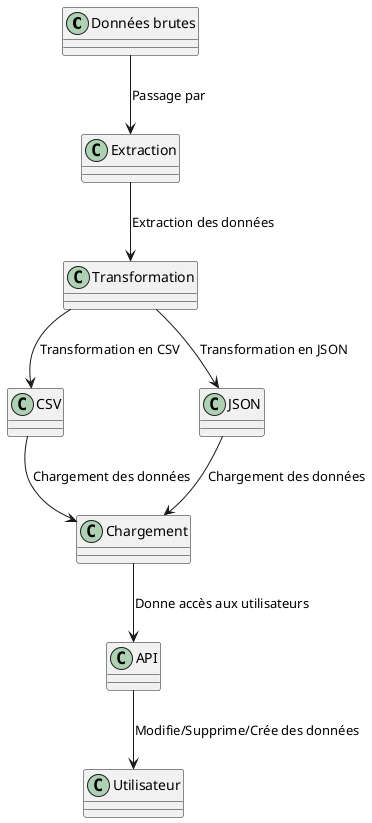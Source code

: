 @startuml
!define RECTANGLE class

RECTANGLE "Données brutes" as RawData
RECTANGLE "Extraction" as Extraction
RECTANGLE "Transformation" as Transformation
RECTANGLE "CSV" as CSVFormat
RECTANGLE "JSON" as JSONFormat
RECTANGLE "Chargement" as Loading
RECTANGLE "Utilisateur" as User

RawData --> Extraction : "Passage par"
Extraction --> Transformation : "Extraction des données"
Transformation --> CSVFormat : "Transformation en CSV"
Transformation --> JSONFormat : "Transformation en JSON"
CSVFormat --> Loading : "Chargement des données"
JSONFormat --> Loading : "Chargement des données"
Loading --> API : "Donne accès aux utilisateurs"
API --> User : "Modifie/Supprime/Crée des données"

@enduml